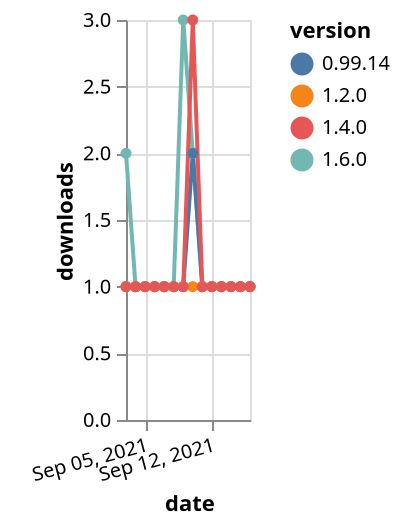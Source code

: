 {"$schema": "https://vega.github.io/schema/vega-lite/v5.json", "description": "A simple bar chart with embedded data.", "data": {"values": [{"date": "2021-09-03", "total": 111, "delta": 2, "version": "1.6.0"}, {"date": "2021-09-04", "total": 112, "delta": 1, "version": "1.6.0"}, {"date": "2021-09-05", "total": 113, "delta": 1, "version": "1.6.0"}, {"date": "2021-09-06", "total": 114, "delta": 1, "version": "1.6.0"}, {"date": "2021-09-07", "total": 115, "delta": 1, "version": "1.6.0"}, {"date": "2021-09-08", "total": 116, "delta": 1, "version": "1.6.0"}, {"date": "2021-09-09", "total": 119, "delta": 3, "version": "1.6.0"}, {"date": "2021-09-10", "total": 121, "delta": 2, "version": "1.6.0"}, {"date": "2021-09-11", "total": 122, "delta": 1, "version": "1.6.0"}, {"date": "2021-09-12", "total": 123, "delta": 1, "version": "1.6.0"}, {"date": "2021-09-13", "total": 124, "delta": 1, "version": "1.6.0"}, {"date": "2021-09-14", "total": 125, "delta": 1, "version": "1.6.0"}, {"date": "2021-09-15", "total": 126, "delta": 1, "version": "1.6.0"}, {"date": "2021-09-16", "total": 127, "delta": 1, "version": "1.6.0"}, {"date": "2021-09-03", "total": 159, "delta": 1, "version": "0.99.14"}, {"date": "2021-09-04", "total": 160, "delta": 1, "version": "0.99.14"}, {"date": "2021-09-05", "total": 161, "delta": 1, "version": "0.99.14"}, {"date": "2021-09-06", "total": 162, "delta": 1, "version": "0.99.14"}, {"date": "2021-09-07", "total": 163, "delta": 1, "version": "0.99.14"}, {"date": "2021-09-08", "total": 164, "delta": 1, "version": "0.99.14"}, {"date": "2021-09-09", "total": 165, "delta": 1, "version": "0.99.14"}, {"date": "2021-09-10", "total": 167, "delta": 2, "version": "0.99.14"}, {"date": "2021-09-11", "total": 168, "delta": 1, "version": "0.99.14"}, {"date": "2021-09-12", "total": 169, "delta": 1, "version": "0.99.14"}, {"date": "2021-09-13", "total": 170, "delta": 1, "version": "0.99.14"}, {"date": "2021-09-14", "total": 171, "delta": 1, "version": "0.99.14"}, {"date": "2021-09-15", "total": 172, "delta": 1, "version": "0.99.14"}, {"date": "2021-09-16", "total": 173, "delta": 1, "version": "0.99.14"}, {"date": "2021-09-03", "total": 144, "delta": 1, "version": "1.2.0"}, {"date": "2021-09-04", "total": 145, "delta": 1, "version": "1.2.0"}, {"date": "2021-09-05", "total": 146, "delta": 1, "version": "1.2.0"}, {"date": "2021-09-06", "total": 147, "delta": 1, "version": "1.2.0"}, {"date": "2021-09-07", "total": 148, "delta": 1, "version": "1.2.0"}, {"date": "2021-09-08", "total": 149, "delta": 1, "version": "1.2.0"}, {"date": "2021-09-09", "total": 150, "delta": 1, "version": "1.2.0"}, {"date": "2021-09-10", "total": 151, "delta": 1, "version": "1.2.0"}, {"date": "2021-09-11", "total": 152, "delta": 1, "version": "1.2.0"}, {"date": "2021-09-12", "total": 153, "delta": 1, "version": "1.2.0"}, {"date": "2021-09-13", "total": 154, "delta": 1, "version": "1.2.0"}, {"date": "2021-09-14", "total": 155, "delta": 1, "version": "1.2.0"}, {"date": "2021-09-15", "total": 156, "delta": 1, "version": "1.2.0"}, {"date": "2021-09-16", "total": 157, "delta": 1, "version": "1.2.0"}, {"date": "2021-09-03", "total": 165, "delta": 1, "version": "1.4.0"}, {"date": "2021-09-04", "total": 166, "delta": 1, "version": "1.4.0"}, {"date": "2021-09-05", "total": 167, "delta": 1, "version": "1.4.0"}, {"date": "2021-09-06", "total": 168, "delta": 1, "version": "1.4.0"}, {"date": "2021-09-07", "total": 169, "delta": 1, "version": "1.4.0"}, {"date": "2021-09-08", "total": 170, "delta": 1, "version": "1.4.0"}, {"date": "2021-09-09", "total": 171, "delta": 1, "version": "1.4.0"}, {"date": "2021-09-10", "total": 174, "delta": 3, "version": "1.4.0"}, {"date": "2021-09-11", "total": 175, "delta": 1, "version": "1.4.0"}, {"date": "2021-09-12", "total": 176, "delta": 1, "version": "1.4.0"}, {"date": "2021-09-13", "total": 177, "delta": 1, "version": "1.4.0"}, {"date": "2021-09-14", "total": 178, "delta": 1, "version": "1.4.0"}, {"date": "2021-09-15", "total": 179, "delta": 1, "version": "1.4.0"}, {"date": "2021-09-16", "total": 180, "delta": 1, "version": "1.4.0"}]}, "width": "container", "mark": {"type": "line", "point": {"filled": true}}, "encoding": {"x": {"field": "date", "type": "temporal", "timeUnit": "yearmonthdate", "title": "date", "axis": {"labelAngle": -15}}, "y": {"field": "delta", "type": "quantitative", "title": "downloads"}, "color": {"field": "version", "type": "nominal"}, "tooltip": {"field": "delta"}}}